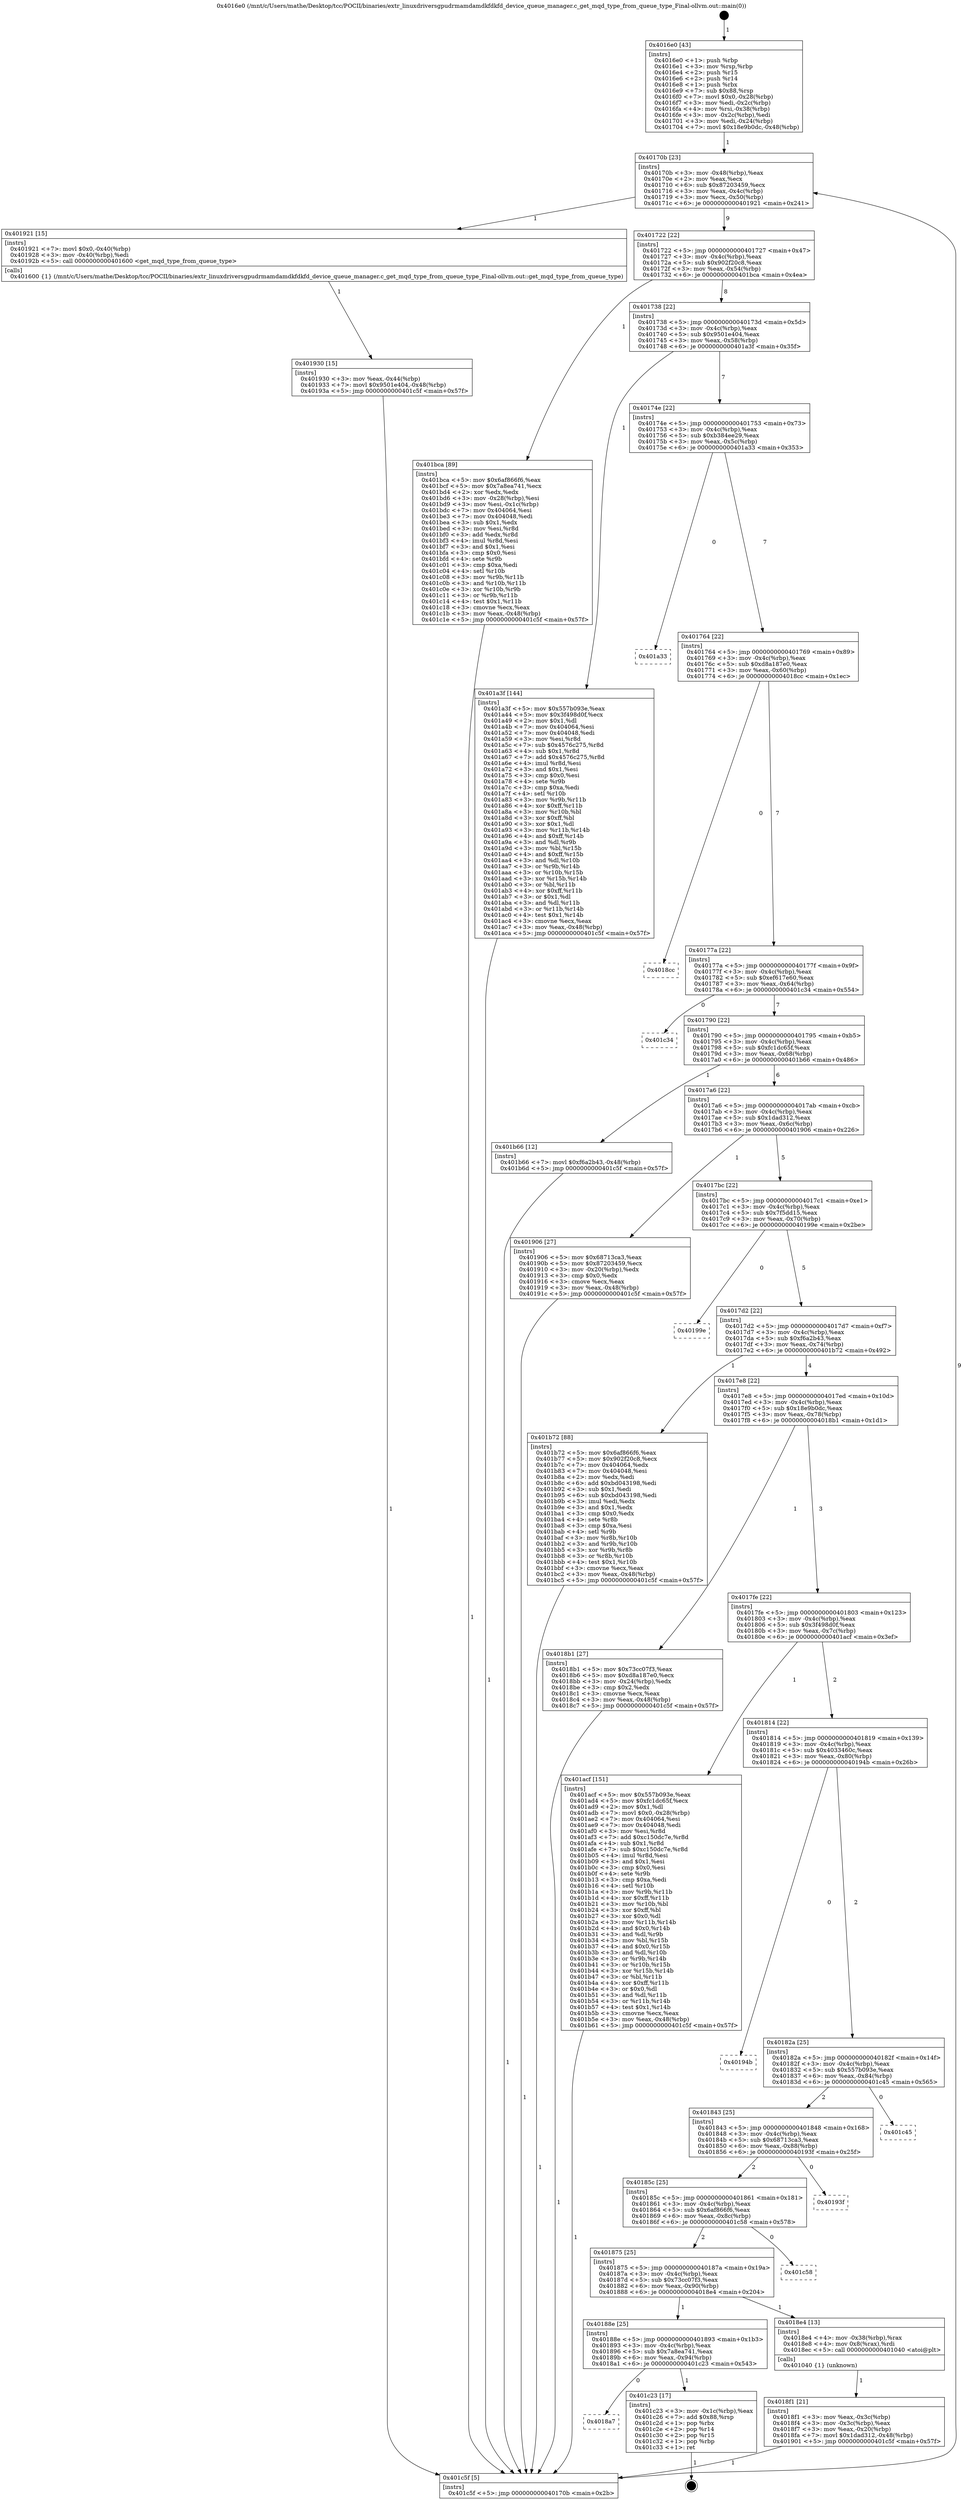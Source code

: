 digraph "0x4016e0" {
  label = "0x4016e0 (/mnt/c/Users/mathe/Desktop/tcc/POCII/binaries/extr_linuxdriversgpudrmamdamdkfdkfd_device_queue_manager.c_get_mqd_type_from_queue_type_Final-ollvm.out::main(0))"
  labelloc = "t"
  node[shape=record]

  Entry [label="",width=0.3,height=0.3,shape=circle,fillcolor=black,style=filled]
  "0x40170b" [label="{
     0x40170b [23]\l
     | [instrs]\l
     &nbsp;&nbsp;0x40170b \<+3\>: mov -0x48(%rbp),%eax\l
     &nbsp;&nbsp;0x40170e \<+2\>: mov %eax,%ecx\l
     &nbsp;&nbsp;0x401710 \<+6\>: sub $0x87203459,%ecx\l
     &nbsp;&nbsp;0x401716 \<+3\>: mov %eax,-0x4c(%rbp)\l
     &nbsp;&nbsp;0x401719 \<+3\>: mov %ecx,-0x50(%rbp)\l
     &nbsp;&nbsp;0x40171c \<+6\>: je 0000000000401921 \<main+0x241\>\l
  }"]
  "0x401921" [label="{
     0x401921 [15]\l
     | [instrs]\l
     &nbsp;&nbsp;0x401921 \<+7\>: movl $0x0,-0x40(%rbp)\l
     &nbsp;&nbsp;0x401928 \<+3\>: mov -0x40(%rbp),%edi\l
     &nbsp;&nbsp;0x40192b \<+5\>: call 0000000000401600 \<get_mqd_type_from_queue_type\>\l
     | [calls]\l
     &nbsp;&nbsp;0x401600 \{1\} (/mnt/c/Users/mathe/Desktop/tcc/POCII/binaries/extr_linuxdriversgpudrmamdamdkfdkfd_device_queue_manager.c_get_mqd_type_from_queue_type_Final-ollvm.out::get_mqd_type_from_queue_type)\l
  }"]
  "0x401722" [label="{
     0x401722 [22]\l
     | [instrs]\l
     &nbsp;&nbsp;0x401722 \<+5\>: jmp 0000000000401727 \<main+0x47\>\l
     &nbsp;&nbsp;0x401727 \<+3\>: mov -0x4c(%rbp),%eax\l
     &nbsp;&nbsp;0x40172a \<+5\>: sub $0x902f20c8,%eax\l
     &nbsp;&nbsp;0x40172f \<+3\>: mov %eax,-0x54(%rbp)\l
     &nbsp;&nbsp;0x401732 \<+6\>: je 0000000000401bca \<main+0x4ea\>\l
  }"]
  Exit [label="",width=0.3,height=0.3,shape=circle,fillcolor=black,style=filled,peripheries=2]
  "0x401bca" [label="{
     0x401bca [89]\l
     | [instrs]\l
     &nbsp;&nbsp;0x401bca \<+5\>: mov $0x6af866f6,%eax\l
     &nbsp;&nbsp;0x401bcf \<+5\>: mov $0x7a8ea741,%ecx\l
     &nbsp;&nbsp;0x401bd4 \<+2\>: xor %edx,%edx\l
     &nbsp;&nbsp;0x401bd6 \<+3\>: mov -0x28(%rbp),%esi\l
     &nbsp;&nbsp;0x401bd9 \<+3\>: mov %esi,-0x1c(%rbp)\l
     &nbsp;&nbsp;0x401bdc \<+7\>: mov 0x404064,%esi\l
     &nbsp;&nbsp;0x401be3 \<+7\>: mov 0x404048,%edi\l
     &nbsp;&nbsp;0x401bea \<+3\>: sub $0x1,%edx\l
     &nbsp;&nbsp;0x401bed \<+3\>: mov %esi,%r8d\l
     &nbsp;&nbsp;0x401bf0 \<+3\>: add %edx,%r8d\l
     &nbsp;&nbsp;0x401bf3 \<+4\>: imul %r8d,%esi\l
     &nbsp;&nbsp;0x401bf7 \<+3\>: and $0x1,%esi\l
     &nbsp;&nbsp;0x401bfa \<+3\>: cmp $0x0,%esi\l
     &nbsp;&nbsp;0x401bfd \<+4\>: sete %r9b\l
     &nbsp;&nbsp;0x401c01 \<+3\>: cmp $0xa,%edi\l
     &nbsp;&nbsp;0x401c04 \<+4\>: setl %r10b\l
     &nbsp;&nbsp;0x401c08 \<+3\>: mov %r9b,%r11b\l
     &nbsp;&nbsp;0x401c0b \<+3\>: and %r10b,%r11b\l
     &nbsp;&nbsp;0x401c0e \<+3\>: xor %r10b,%r9b\l
     &nbsp;&nbsp;0x401c11 \<+3\>: or %r9b,%r11b\l
     &nbsp;&nbsp;0x401c14 \<+4\>: test $0x1,%r11b\l
     &nbsp;&nbsp;0x401c18 \<+3\>: cmovne %ecx,%eax\l
     &nbsp;&nbsp;0x401c1b \<+3\>: mov %eax,-0x48(%rbp)\l
     &nbsp;&nbsp;0x401c1e \<+5\>: jmp 0000000000401c5f \<main+0x57f\>\l
  }"]
  "0x401738" [label="{
     0x401738 [22]\l
     | [instrs]\l
     &nbsp;&nbsp;0x401738 \<+5\>: jmp 000000000040173d \<main+0x5d\>\l
     &nbsp;&nbsp;0x40173d \<+3\>: mov -0x4c(%rbp),%eax\l
     &nbsp;&nbsp;0x401740 \<+5\>: sub $0x9501e404,%eax\l
     &nbsp;&nbsp;0x401745 \<+3\>: mov %eax,-0x58(%rbp)\l
     &nbsp;&nbsp;0x401748 \<+6\>: je 0000000000401a3f \<main+0x35f\>\l
  }"]
  "0x4018a7" [label="{
     0x4018a7\l
  }", style=dashed]
  "0x401a3f" [label="{
     0x401a3f [144]\l
     | [instrs]\l
     &nbsp;&nbsp;0x401a3f \<+5\>: mov $0x557b093e,%eax\l
     &nbsp;&nbsp;0x401a44 \<+5\>: mov $0x3f498d0f,%ecx\l
     &nbsp;&nbsp;0x401a49 \<+2\>: mov $0x1,%dl\l
     &nbsp;&nbsp;0x401a4b \<+7\>: mov 0x404064,%esi\l
     &nbsp;&nbsp;0x401a52 \<+7\>: mov 0x404048,%edi\l
     &nbsp;&nbsp;0x401a59 \<+3\>: mov %esi,%r8d\l
     &nbsp;&nbsp;0x401a5c \<+7\>: sub $0x4576c275,%r8d\l
     &nbsp;&nbsp;0x401a63 \<+4\>: sub $0x1,%r8d\l
     &nbsp;&nbsp;0x401a67 \<+7\>: add $0x4576c275,%r8d\l
     &nbsp;&nbsp;0x401a6e \<+4\>: imul %r8d,%esi\l
     &nbsp;&nbsp;0x401a72 \<+3\>: and $0x1,%esi\l
     &nbsp;&nbsp;0x401a75 \<+3\>: cmp $0x0,%esi\l
     &nbsp;&nbsp;0x401a78 \<+4\>: sete %r9b\l
     &nbsp;&nbsp;0x401a7c \<+3\>: cmp $0xa,%edi\l
     &nbsp;&nbsp;0x401a7f \<+4\>: setl %r10b\l
     &nbsp;&nbsp;0x401a83 \<+3\>: mov %r9b,%r11b\l
     &nbsp;&nbsp;0x401a86 \<+4\>: xor $0xff,%r11b\l
     &nbsp;&nbsp;0x401a8a \<+3\>: mov %r10b,%bl\l
     &nbsp;&nbsp;0x401a8d \<+3\>: xor $0xff,%bl\l
     &nbsp;&nbsp;0x401a90 \<+3\>: xor $0x1,%dl\l
     &nbsp;&nbsp;0x401a93 \<+3\>: mov %r11b,%r14b\l
     &nbsp;&nbsp;0x401a96 \<+4\>: and $0xff,%r14b\l
     &nbsp;&nbsp;0x401a9a \<+3\>: and %dl,%r9b\l
     &nbsp;&nbsp;0x401a9d \<+3\>: mov %bl,%r15b\l
     &nbsp;&nbsp;0x401aa0 \<+4\>: and $0xff,%r15b\l
     &nbsp;&nbsp;0x401aa4 \<+3\>: and %dl,%r10b\l
     &nbsp;&nbsp;0x401aa7 \<+3\>: or %r9b,%r14b\l
     &nbsp;&nbsp;0x401aaa \<+3\>: or %r10b,%r15b\l
     &nbsp;&nbsp;0x401aad \<+3\>: xor %r15b,%r14b\l
     &nbsp;&nbsp;0x401ab0 \<+3\>: or %bl,%r11b\l
     &nbsp;&nbsp;0x401ab3 \<+4\>: xor $0xff,%r11b\l
     &nbsp;&nbsp;0x401ab7 \<+3\>: or $0x1,%dl\l
     &nbsp;&nbsp;0x401aba \<+3\>: and %dl,%r11b\l
     &nbsp;&nbsp;0x401abd \<+3\>: or %r11b,%r14b\l
     &nbsp;&nbsp;0x401ac0 \<+4\>: test $0x1,%r14b\l
     &nbsp;&nbsp;0x401ac4 \<+3\>: cmovne %ecx,%eax\l
     &nbsp;&nbsp;0x401ac7 \<+3\>: mov %eax,-0x48(%rbp)\l
     &nbsp;&nbsp;0x401aca \<+5\>: jmp 0000000000401c5f \<main+0x57f\>\l
  }"]
  "0x40174e" [label="{
     0x40174e [22]\l
     | [instrs]\l
     &nbsp;&nbsp;0x40174e \<+5\>: jmp 0000000000401753 \<main+0x73\>\l
     &nbsp;&nbsp;0x401753 \<+3\>: mov -0x4c(%rbp),%eax\l
     &nbsp;&nbsp;0x401756 \<+5\>: sub $0xb384ee29,%eax\l
     &nbsp;&nbsp;0x40175b \<+3\>: mov %eax,-0x5c(%rbp)\l
     &nbsp;&nbsp;0x40175e \<+6\>: je 0000000000401a33 \<main+0x353\>\l
  }"]
  "0x401c23" [label="{
     0x401c23 [17]\l
     | [instrs]\l
     &nbsp;&nbsp;0x401c23 \<+3\>: mov -0x1c(%rbp),%eax\l
     &nbsp;&nbsp;0x401c26 \<+7\>: add $0x88,%rsp\l
     &nbsp;&nbsp;0x401c2d \<+1\>: pop %rbx\l
     &nbsp;&nbsp;0x401c2e \<+2\>: pop %r14\l
     &nbsp;&nbsp;0x401c30 \<+2\>: pop %r15\l
     &nbsp;&nbsp;0x401c32 \<+1\>: pop %rbp\l
     &nbsp;&nbsp;0x401c33 \<+1\>: ret\l
  }"]
  "0x401a33" [label="{
     0x401a33\l
  }", style=dashed]
  "0x401764" [label="{
     0x401764 [22]\l
     | [instrs]\l
     &nbsp;&nbsp;0x401764 \<+5\>: jmp 0000000000401769 \<main+0x89\>\l
     &nbsp;&nbsp;0x401769 \<+3\>: mov -0x4c(%rbp),%eax\l
     &nbsp;&nbsp;0x40176c \<+5\>: sub $0xd8a187e0,%eax\l
     &nbsp;&nbsp;0x401771 \<+3\>: mov %eax,-0x60(%rbp)\l
     &nbsp;&nbsp;0x401774 \<+6\>: je 00000000004018cc \<main+0x1ec\>\l
  }"]
  "0x401930" [label="{
     0x401930 [15]\l
     | [instrs]\l
     &nbsp;&nbsp;0x401930 \<+3\>: mov %eax,-0x44(%rbp)\l
     &nbsp;&nbsp;0x401933 \<+7\>: movl $0x9501e404,-0x48(%rbp)\l
     &nbsp;&nbsp;0x40193a \<+5\>: jmp 0000000000401c5f \<main+0x57f\>\l
  }"]
  "0x4018cc" [label="{
     0x4018cc\l
  }", style=dashed]
  "0x40177a" [label="{
     0x40177a [22]\l
     | [instrs]\l
     &nbsp;&nbsp;0x40177a \<+5\>: jmp 000000000040177f \<main+0x9f\>\l
     &nbsp;&nbsp;0x40177f \<+3\>: mov -0x4c(%rbp),%eax\l
     &nbsp;&nbsp;0x401782 \<+5\>: sub $0xef617e60,%eax\l
     &nbsp;&nbsp;0x401787 \<+3\>: mov %eax,-0x64(%rbp)\l
     &nbsp;&nbsp;0x40178a \<+6\>: je 0000000000401c34 \<main+0x554\>\l
  }"]
  "0x4018f1" [label="{
     0x4018f1 [21]\l
     | [instrs]\l
     &nbsp;&nbsp;0x4018f1 \<+3\>: mov %eax,-0x3c(%rbp)\l
     &nbsp;&nbsp;0x4018f4 \<+3\>: mov -0x3c(%rbp),%eax\l
     &nbsp;&nbsp;0x4018f7 \<+3\>: mov %eax,-0x20(%rbp)\l
     &nbsp;&nbsp;0x4018fa \<+7\>: movl $0x1dad312,-0x48(%rbp)\l
     &nbsp;&nbsp;0x401901 \<+5\>: jmp 0000000000401c5f \<main+0x57f\>\l
  }"]
  "0x401c34" [label="{
     0x401c34\l
  }", style=dashed]
  "0x401790" [label="{
     0x401790 [22]\l
     | [instrs]\l
     &nbsp;&nbsp;0x401790 \<+5\>: jmp 0000000000401795 \<main+0xb5\>\l
     &nbsp;&nbsp;0x401795 \<+3\>: mov -0x4c(%rbp),%eax\l
     &nbsp;&nbsp;0x401798 \<+5\>: sub $0xfc1dc65f,%eax\l
     &nbsp;&nbsp;0x40179d \<+3\>: mov %eax,-0x68(%rbp)\l
     &nbsp;&nbsp;0x4017a0 \<+6\>: je 0000000000401b66 \<main+0x486\>\l
  }"]
  "0x40188e" [label="{
     0x40188e [25]\l
     | [instrs]\l
     &nbsp;&nbsp;0x40188e \<+5\>: jmp 0000000000401893 \<main+0x1b3\>\l
     &nbsp;&nbsp;0x401893 \<+3\>: mov -0x4c(%rbp),%eax\l
     &nbsp;&nbsp;0x401896 \<+5\>: sub $0x7a8ea741,%eax\l
     &nbsp;&nbsp;0x40189b \<+6\>: mov %eax,-0x94(%rbp)\l
     &nbsp;&nbsp;0x4018a1 \<+6\>: je 0000000000401c23 \<main+0x543\>\l
  }"]
  "0x401b66" [label="{
     0x401b66 [12]\l
     | [instrs]\l
     &nbsp;&nbsp;0x401b66 \<+7\>: movl $0xf6a2b43,-0x48(%rbp)\l
     &nbsp;&nbsp;0x401b6d \<+5\>: jmp 0000000000401c5f \<main+0x57f\>\l
  }"]
  "0x4017a6" [label="{
     0x4017a6 [22]\l
     | [instrs]\l
     &nbsp;&nbsp;0x4017a6 \<+5\>: jmp 00000000004017ab \<main+0xcb\>\l
     &nbsp;&nbsp;0x4017ab \<+3\>: mov -0x4c(%rbp),%eax\l
     &nbsp;&nbsp;0x4017ae \<+5\>: sub $0x1dad312,%eax\l
     &nbsp;&nbsp;0x4017b3 \<+3\>: mov %eax,-0x6c(%rbp)\l
     &nbsp;&nbsp;0x4017b6 \<+6\>: je 0000000000401906 \<main+0x226\>\l
  }"]
  "0x4018e4" [label="{
     0x4018e4 [13]\l
     | [instrs]\l
     &nbsp;&nbsp;0x4018e4 \<+4\>: mov -0x38(%rbp),%rax\l
     &nbsp;&nbsp;0x4018e8 \<+4\>: mov 0x8(%rax),%rdi\l
     &nbsp;&nbsp;0x4018ec \<+5\>: call 0000000000401040 \<atoi@plt\>\l
     | [calls]\l
     &nbsp;&nbsp;0x401040 \{1\} (unknown)\l
  }"]
  "0x401906" [label="{
     0x401906 [27]\l
     | [instrs]\l
     &nbsp;&nbsp;0x401906 \<+5\>: mov $0x68713ca3,%eax\l
     &nbsp;&nbsp;0x40190b \<+5\>: mov $0x87203459,%ecx\l
     &nbsp;&nbsp;0x401910 \<+3\>: mov -0x20(%rbp),%edx\l
     &nbsp;&nbsp;0x401913 \<+3\>: cmp $0x0,%edx\l
     &nbsp;&nbsp;0x401916 \<+3\>: cmove %ecx,%eax\l
     &nbsp;&nbsp;0x401919 \<+3\>: mov %eax,-0x48(%rbp)\l
     &nbsp;&nbsp;0x40191c \<+5\>: jmp 0000000000401c5f \<main+0x57f\>\l
  }"]
  "0x4017bc" [label="{
     0x4017bc [22]\l
     | [instrs]\l
     &nbsp;&nbsp;0x4017bc \<+5\>: jmp 00000000004017c1 \<main+0xe1\>\l
     &nbsp;&nbsp;0x4017c1 \<+3\>: mov -0x4c(%rbp),%eax\l
     &nbsp;&nbsp;0x4017c4 \<+5\>: sub $0x7f5dd15,%eax\l
     &nbsp;&nbsp;0x4017c9 \<+3\>: mov %eax,-0x70(%rbp)\l
     &nbsp;&nbsp;0x4017cc \<+6\>: je 000000000040199e \<main+0x2be\>\l
  }"]
  "0x401875" [label="{
     0x401875 [25]\l
     | [instrs]\l
     &nbsp;&nbsp;0x401875 \<+5\>: jmp 000000000040187a \<main+0x19a\>\l
     &nbsp;&nbsp;0x40187a \<+3\>: mov -0x4c(%rbp),%eax\l
     &nbsp;&nbsp;0x40187d \<+5\>: sub $0x73cc07f3,%eax\l
     &nbsp;&nbsp;0x401882 \<+6\>: mov %eax,-0x90(%rbp)\l
     &nbsp;&nbsp;0x401888 \<+6\>: je 00000000004018e4 \<main+0x204\>\l
  }"]
  "0x40199e" [label="{
     0x40199e\l
  }", style=dashed]
  "0x4017d2" [label="{
     0x4017d2 [22]\l
     | [instrs]\l
     &nbsp;&nbsp;0x4017d2 \<+5\>: jmp 00000000004017d7 \<main+0xf7\>\l
     &nbsp;&nbsp;0x4017d7 \<+3\>: mov -0x4c(%rbp),%eax\l
     &nbsp;&nbsp;0x4017da \<+5\>: sub $0xf6a2b43,%eax\l
     &nbsp;&nbsp;0x4017df \<+3\>: mov %eax,-0x74(%rbp)\l
     &nbsp;&nbsp;0x4017e2 \<+6\>: je 0000000000401b72 \<main+0x492\>\l
  }"]
  "0x401c58" [label="{
     0x401c58\l
  }", style=dashed]
  "0x401b72" [label="{
     0x401b72 [88]\l
     | [instrs]\l
     &nbsp;&nbsp;0x401b72 \<+5\>: mov $0x6af866f6,%eax\l
     &nbsp;&nbsp;0x401b77 \<+5\>: mov $0x902f20c8,%ecx\l
     &nbsp;&nbsp;0x401b7c \<+7\>: mov 0x404064,%edx\l
     &nbsp;&nbsp;0x401b83 \<+7\>: mov 0x404048,%esi\l
     &nbsp;&nbsp;0x401b8a \<+2\>: mov %edx,%edi\l
     &nbsp;&nbsp;0x401b8c \<+6\>: add $0xbd043198,%edi\l
     &nbsp;&nbsp;0x401b92 \<+3\>: sub $0x1,%edi\l
     &nbsp;&nbsp;0x401b95 \<+6\>: sub $0xbd043198,%edi\l
     &nbsp;&nbsp;0x401b9b \<+3\>: imul %edi,%edx\l
     &nbsp;&nbsp;0x401b9e \<+3\>: and $0x1,%edx\l
     &nbsp;&nbsp;0x401ba1 \<+3\>: cmp $0x0,%edx\l
     &nbsp;&nbsp;0x401ba4 \<+4\>: sete %r8b\l
     &nbsp;&nbsp;0x401ba8 \<+3\>: cmp $0xa,%esi\l
     &nbsp;&nbsp;0x401bab \<+4\>: setl %r9b\l
     &nbsp;&nbsp;0x401baf \<+3\>: mov %r8b,%r10b\l
     &nbsp;&nbsp;0x401bb2 \<+3\>: and %r9b,%r10b\l
     &nbsp;&nbsp;0x401bb5 \<+3\>: xor %r9b,%r8b\l
     &nbsp;&nbsp;0x401bb8 \<+3\>: or %r8b,%r10b\l
     &nbsp;&nbsp;0x401bbb \<+4\>: test $0x1,%r10b\l
     &nbsp;&nbsp;0x401bbf \<+3\>: cmovne %ecx,%eax\l
     &nbsp;&nbsp;0x401bc2 \<+3\>: mov %eax,-0x48(%rbp)\l
     &nbsp;&nbsp;0x401bc5 \<+5\>: jmp 0000000000401c5f \<main+0x57f\>\l
  }"]
  "0x4017e8" [label="{
     0x4017e8 [22]\l
     | [instrs]\l
     &nbsp;&nbsp;0x4017e8 \<+5\>: jmp 00000000004017ed \<main+0x10d\>\l
     &nbsp;&nbsp;0x4017ed \<+3\>: mov -0x4c(%rbp),%eax\l
     &nbsp;&nbsp;0x4017f0 \<+5\>: sub $0x18e9b0dc,%eax\l
     &nbsp;&nbsp;0x4017f5 \<+3\>: mov %eax,-0x78(%rbp)\l
     &nbsp;&nbsp;0x4017f8 \<+6\>: je 00000000004018b1 \<main+0x1d1\>\l
  }"]
  "0x40185c" [label="{
     0x40185c [25]\l
     | [instrs]\l
     &nbsp;&nbsp;0x40185c \<+5\>: jmp 0000000000401861 \<main+0x181\>\l
     &nbsp;&nbsp;0x401861 \<+3\>: mov -0x4c(%rbp),%eax\l
     &nbsp;&nbsp;0x401864 \<+5\>: sub $0x6af866f6,%eax\l
     &nbsp;&nbsp;0x401869 \<+6\>: mov %eax,-0x8c(%rbp)\l
     &nbsp;&nbsp;0x40186f \<+6\>: je 0000000000401c58 \<main+0x578\>\l
  }"]
  "0x4018b1" [label="{
     0x4018b1 [27]\l
     | [instrs]\l
     &nbsp;&nbsp;0x4018b1 \<+5\>: mov $0x73cc07f3,%eax\l
     &nbsp;&nbsp;0x4018b6 \<+5\>: mov $0xd8a187e0,%ecx\l
     &nbsp;&nbsp;0x4018bb \<+3\>: mov -0x24(%rbp),%edx\l
     &nbsp;&nbsp;0x4018be \<+3\>: cmp $0x2,%edx\l
     &nbsp;&nbsp;0x4018c1 \<+3\>: cmovne %ecx,%eax\l
     &nbsp;&nbsp;0x4018c4 \<+3\>: mov %eax,-0x48(%rbp)\l
     &nbsp;&nbsp;0x4018c7 \<+5\>: jmp 0000000000401c5f \<main+0x57f\>\l
  }"]
  "0x4017fe" [label="{
     0x4017fe [22]\l
     | [instrs]\l
     &nbsp;&nbsp;0x4017fe \<+5\>: jmp 0000000000401803 \<main+0x123\>\l
     &nbsp;&nbsp;0x401803 \<+3\>: mov -0x4c(%rbp),%eax\l
     &nbsp;&nbsp;0x401806 \<+5\>: sub $0x3f498d0f,%eax\l
     &nbsp;&nbsp;0x40180b \<+3\>: mov %eax,-0x7c(%rbp)\l
     &nbsp;&nbsp;0x40180e \<+6\>: je 0000000000401acf \<main+0x3ef\>\l
  }"]
  "0x401c5f" [label="{
     0x401c5f [5]\l
     | [instrs]\l
     &nbsp;&nbsp;0x401c5f \<+5\>: jmp 000000000040170b \<main+0x2b\>\l
  }"]
  "0x4016e0" [label="{
     0x4016e0 [43]\l
     | [instrs]\l
     &nbsp;&nbsp;0x4016e0 \<+1\>: push %rbp\l
     &nbsp;&nbsp;0x4016e1 \<+3\>: mov %rsp,%rbp\l
     &nbsp;&nbsp;0x4016e4 \<+2\>: push %r15\l
     &nbsp;&nbsp;0x4016e6 \<+2\>: push %r14\l
     &nbsp;&nbsp;0x4016e8 \<+1\>: push %rbx\l
     &nbsp;&nbsp;0x4016e9 \<+7\>: sub $0x88,%rsp\l
     &nbsp;&nbsp;0x4016f0 \<+7\>: movl $0x0,-0x28(%rbp)\l
     &nbsp;&nbsp;0x4016f7 \<+3\>: mov %edi,-0x2c(%rbp)\l
     &nbsp;&nbsp;0x4016fa \<+4\>: mov %rsi,-0x38(%rbp)\l
     &nbsp;&nbsp;0x4016fe \<+3\>: mov -0x2c(%rbp),%edi\l
     &nbsp;&nbsp;0x401701 \<+3\>: mov %edi,-0x24(%rbp)\l
     &nbsp;&nbsp;0x401704 \<+7\>: movl $0x18e9b0dc,-0x48(%rbp)\l
  }"]
  "0x40193f" [label="{
     0x40193f\l
  }", style=dashed]
  "0x401acf" [label="{
     0x401acf [151]\l
     | [instrs]\l
     &nbsp;&nbsp;0x401acf \<+5\>: mov $0x557b093e,%eax\l
     &nbsp;&nbsp;0x401ad4 \<+5\>: mov $0xfc1dc65f,%ecx\l
     &nbsp;&nbsp;0x401ad9 \<+2\>: mov $0x1,%dl\l
     &nbsp;&nbsp;0x401adb \<+7\>: movl $0x0,-0x28(%rbp)\l
     &nbsp;&nbsp;0x401ae2 \<+7\>: mov 0x404064,%esi\l
     &nbsp;&nbsp;0x401ae9 \<+7\>: mov 0x404048,%edi\l
     &nbsp;&nbsp;0x401af0 \<+3\>: mov %esi,%r8d\l
     &nbsp;&nbsp;0x401af3 \<+7\>: add $0xc150dc7e,%r8d\l
     &nbsp;&nbsp;0x401afa \<+4\>: sub $0x1,%r8d\l
     &nbsp;&nbsp;0x401afe \<+7\>: sub $0xc150dc7e,%r8d\l
     &nbsp;&nbsp;0x401b05 \<+4\>: imul %r8d,%esi\l
     &nbsp;&nbsp;0x401b09 \<+3\>: and $0x1,%esi\l
     &nbsp;&nbsp;0x401b0c \<+3\>: cmp $0x0,%esi\l
     &nbsp;&nbsp;0x401b0f \<+4\>: sete %r9b\l
     &nbsp;&nbsp;0x401b13 \<+3\>: cmp $0xa,%edi\l
     &nbsp;&nbsp;0x401b16 \<+4\>: setl %r10b\l
     &nbsp;&nbsp;0x401b1a \<+3\>: mov %r9b,%r11b\l
     &nbsp;&nbsp;0x401b1d \<+4\>: xor $0xff,%r11b\l
     &nbsp;&nbsp;0x401b21 \<+3\>: mov %r10b,%bl\l
     &nbsp;&nbsp;0x401b24 \<+3\>: xor $0xff,%bl\l
     &nbsp;&nbsp;0x401b27 \<+3\>: xor $0x0,%dl\l
     &nbsp;&nbsp;0x401b2a \<+3\>: mov %r11b,%r14b\l
     &nbsp;&nbsp;0x401b2d \<+4\>: and $0x0,%r14b\l
     &nbsp;&nbsp;0x401b31 \<+3\>: and %dl,%r9b\l
     &nbsp;&nbsp;0x401b34 \<+3\>: mov %bl,%r15b\l
     &nbsp;&nbsp;0x401b37 \<+4\>: and $0x0,%r15b\l
     &nbsp;&nbsp;0x401b3b \<+3\>: and %dl,%r10b\l
     &nbsp;&nbsp;0x401b3e \<+3\>: or %r9b,%r14b\l
     &nbsp;&nbsp;0x401b41 \<+3\>: or %r10b,%r15b\l
     &nbsp;&nbsp;0x401b44 \<+3\>: xor %r15b,%r14b\l
     &nbsp;&nbsp;0x401b47 \<+3\>: or %bl,%r11b\l
     &nbsp;&nbsp;0x401b4a \<+4\>: xor $0xff,%r11b\l
     &nbsp;&nbsp;0x401b4e \<+3\>: or $0x0,%dl\l
     &nbsp;&nbsp;0x401b51 \<+3\>: and %dl,%r11b\l
     &nbsp;&nbsp;0x401b54 \<+3\>: or %r11b,%r14b\l
     &nbsp;&nbsp;0x401b57 \<+4\>: test $0x1,%r14b\l
     &nbsp;&nbsp;0x401b5b \<+3\>: cmovne %ecx,%eax\l
     &nbsp;&nbsp;0x401b5e \<+3\>: mov %eax,-0x48(%rbp)\l
     &nbsp;&nbsp;0x401b61 \<+5\>: jmp 0000000000401c5f \<main+0x57f\>\l
  }"]
  "0x401814" [label="{
     0x401814 [22]\l
     | [instrs]\l
     &nbsp;&nbsp;0x401814 \<+5\>: jmp 0000000000401819 \<main+0x139\>\l
     &nbsp;&nbsp;0x401819 \<+3\>: mov -0x4c(%rbp),%eax\l
     &nbsp;&nbsp;0x40181c \<+5\>: sub $0x4033460c,%eax\l
     &nbsp;&nbsp;0x401821 \<+3\>: mov %eax,-0x80(%rbp)\l
     &nbsp;&nbsp;0x401824 \<+6\>: je 000000000040194b \<main+0x26b\>\l
  }"]
  "0x401843" [label="{
     0x401843 [25]\l
     | [instrs]\l
     &nbsp;&nbsp;0x401843 \<+5\>: jmp 0000000000401848 \<main+0x168\>\l
     &nbsp;&nbsp;0x401848 \<+3\>: mov -0x4c(%rbp),%eax\l
     &nbsp;&nbsp;0x40184b \<+5\>: sub $0x68713ca3,%eax\l
     &nbsp;&nbsp;0x401850 \<+6\>: mov %eax,-0x88(%rbp)\l
     &nbsp;&nbsp;0x401856 \<+6\>: je 000000000040193f \<main+0x25f\>\l
  }"]
  "0x40194b" [label="{
     0x40194b\l
  }", style=dashed]
  "0x40182a" [label="{
     0x40182a [25]\l
     | [instrs]\l
     &nbsp;&nbsp;0x40182a \<+5\>: jmp 000000000040182f \<main+0x14f\>\l
     &nbsp;&nbsp;0x40182f \<+3\>: mov -0x4c(%rbp),%eax\l
     &nbsp;&nbsp;0x401832 \<+5\>: sub $0x557b093e,%eax\l
     &nbsp;&nbsp;0x401837 \<+6\>: mov %eax,-0x84(%rbp)\l
     &nbsp;&nbsp;0x40183d \<+6\>: je 0000000000401c45 \<main+0x565\>\l
  }"]
  "0x401c45" [label="{
     0x401c45\l
  }", style=dashed]
  Entry -> "0x4016e0" [label=" 1"]
  "0x40170b" -> "0x401921" [label=" 1"]
  "0x40170b" -> "0x401722" [label=" 9"]
  "0x401c23" -> Exit [label=" 1"]
  "0x401722" -> "0x401bca" [label=" 1"]
  "0x401722" -> "0x401738" [label=" 8"]
  "0x40188e" -> "0x4018a7" [label=" 0"]
  "0x401738" -> "0x401a3f" [label=" 1"]
  "0x401738" -> "0x40174e" [label=" 7"]
  "0x40188e" -> "0x401c23" [label=" 1"]
  "0x40174e" -> "0x401a33" [label=" 0"]
  "0x40174e" -> "0x401764" [label=" 7"]
  "0x401bca" -> "0x401c5f" [label=" 1"]
  "0x401764" -> "0x4018cc" [label=" 0"]
  "0x401764" -> "0x40177a" [label=" 7"]
  "0x401b72" -> "0x401c5f" [label=" 1"]
  "0x40177a" -> "0x401c34" [label=" 0"]
  "0x40177a" -> "0x401790" [label=" 7"]
  "0x401b66" -> "0x401c5f" [label=" 1"]
  "0x401790" -> "0x401b66" [label=" 1"]
  "0x401790" -> "0x4017a6" [label=" 6"]
  "0x401acf" -> "0x401c5f" [label=" 1"]
  "0x4017a6" -> "0x401906" [label=" 1"]
  "0x4017a6" -> "0x4017bc" [label=" 5"]
  "0x401a3f" -> "0x401c5f" [label=" 1"]
  "0x4017bc" -> "0x40199e" [label=" 0"]
  "0x4017bc" -> "0x4017d2" [label=" 5"]
  "0x401921" -> "0x401930" [label=" 1"]
  "0x4017d2" -> "0x401b72" [label=" 1"]
  "0x4017d2" -> "0x4017e8" [label=" 4"]
  "0x401906" -> "0x401c5f" [label=" 1"]
  "0x4017e8" -> "0x4018b1" [label=" 1"]
  "0x4017e8" -> "0x4017fe" [label=" 3"]
  "0x4018b1" -> "0x401c5f" [label=" 1"]
  "0x4016e0" -> "0x40170b" [label=" 1"]
  "0x401c5f" -> "0x40170b" [label=" 9"]
  "0x4018e4" -> "0x4018f1" [label=" 1"]
  "0x4017fe" -> "0x401acf" [label=" 1"]
  "0x4017fe" -> "0x401814" [label=" 2"]
  "0x401875" -> "0x40188e" [label=" 1"]
  "0x401814" -> "0x40194b" [label=" 0"]
  "0x401814" -> "0x40182a" [label=" 2"]
  "0x401930" -> "0x401c5f" [label=" 1"]
  "0x40182a" -> "0x401c45" [label=" 0"]
  "0x40182a" -> "0x401843" [label=" 2"]
  "0x401875" -> "0x4018e4" [label=" 1"]
  "0x401843" -> "0x40193f" [label=" 0"]
  "0x401843" -> "0x40185c" [label=" 2"]
  "0x4018f1" -> "0x401c5f" [label=" 1"]
  "0x40185c" -> "0x401c58" [label=" 0"]
  "0x40185c" -> "0x401875" [label=" 2"]
}
